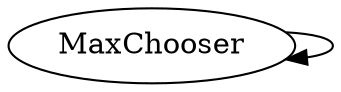 /* Created by mdot for Matlab */
digraph m2html {
  MaxChooser -> MaxChooser;

  MaxChooser [URL="MaxChooser.html"];
}